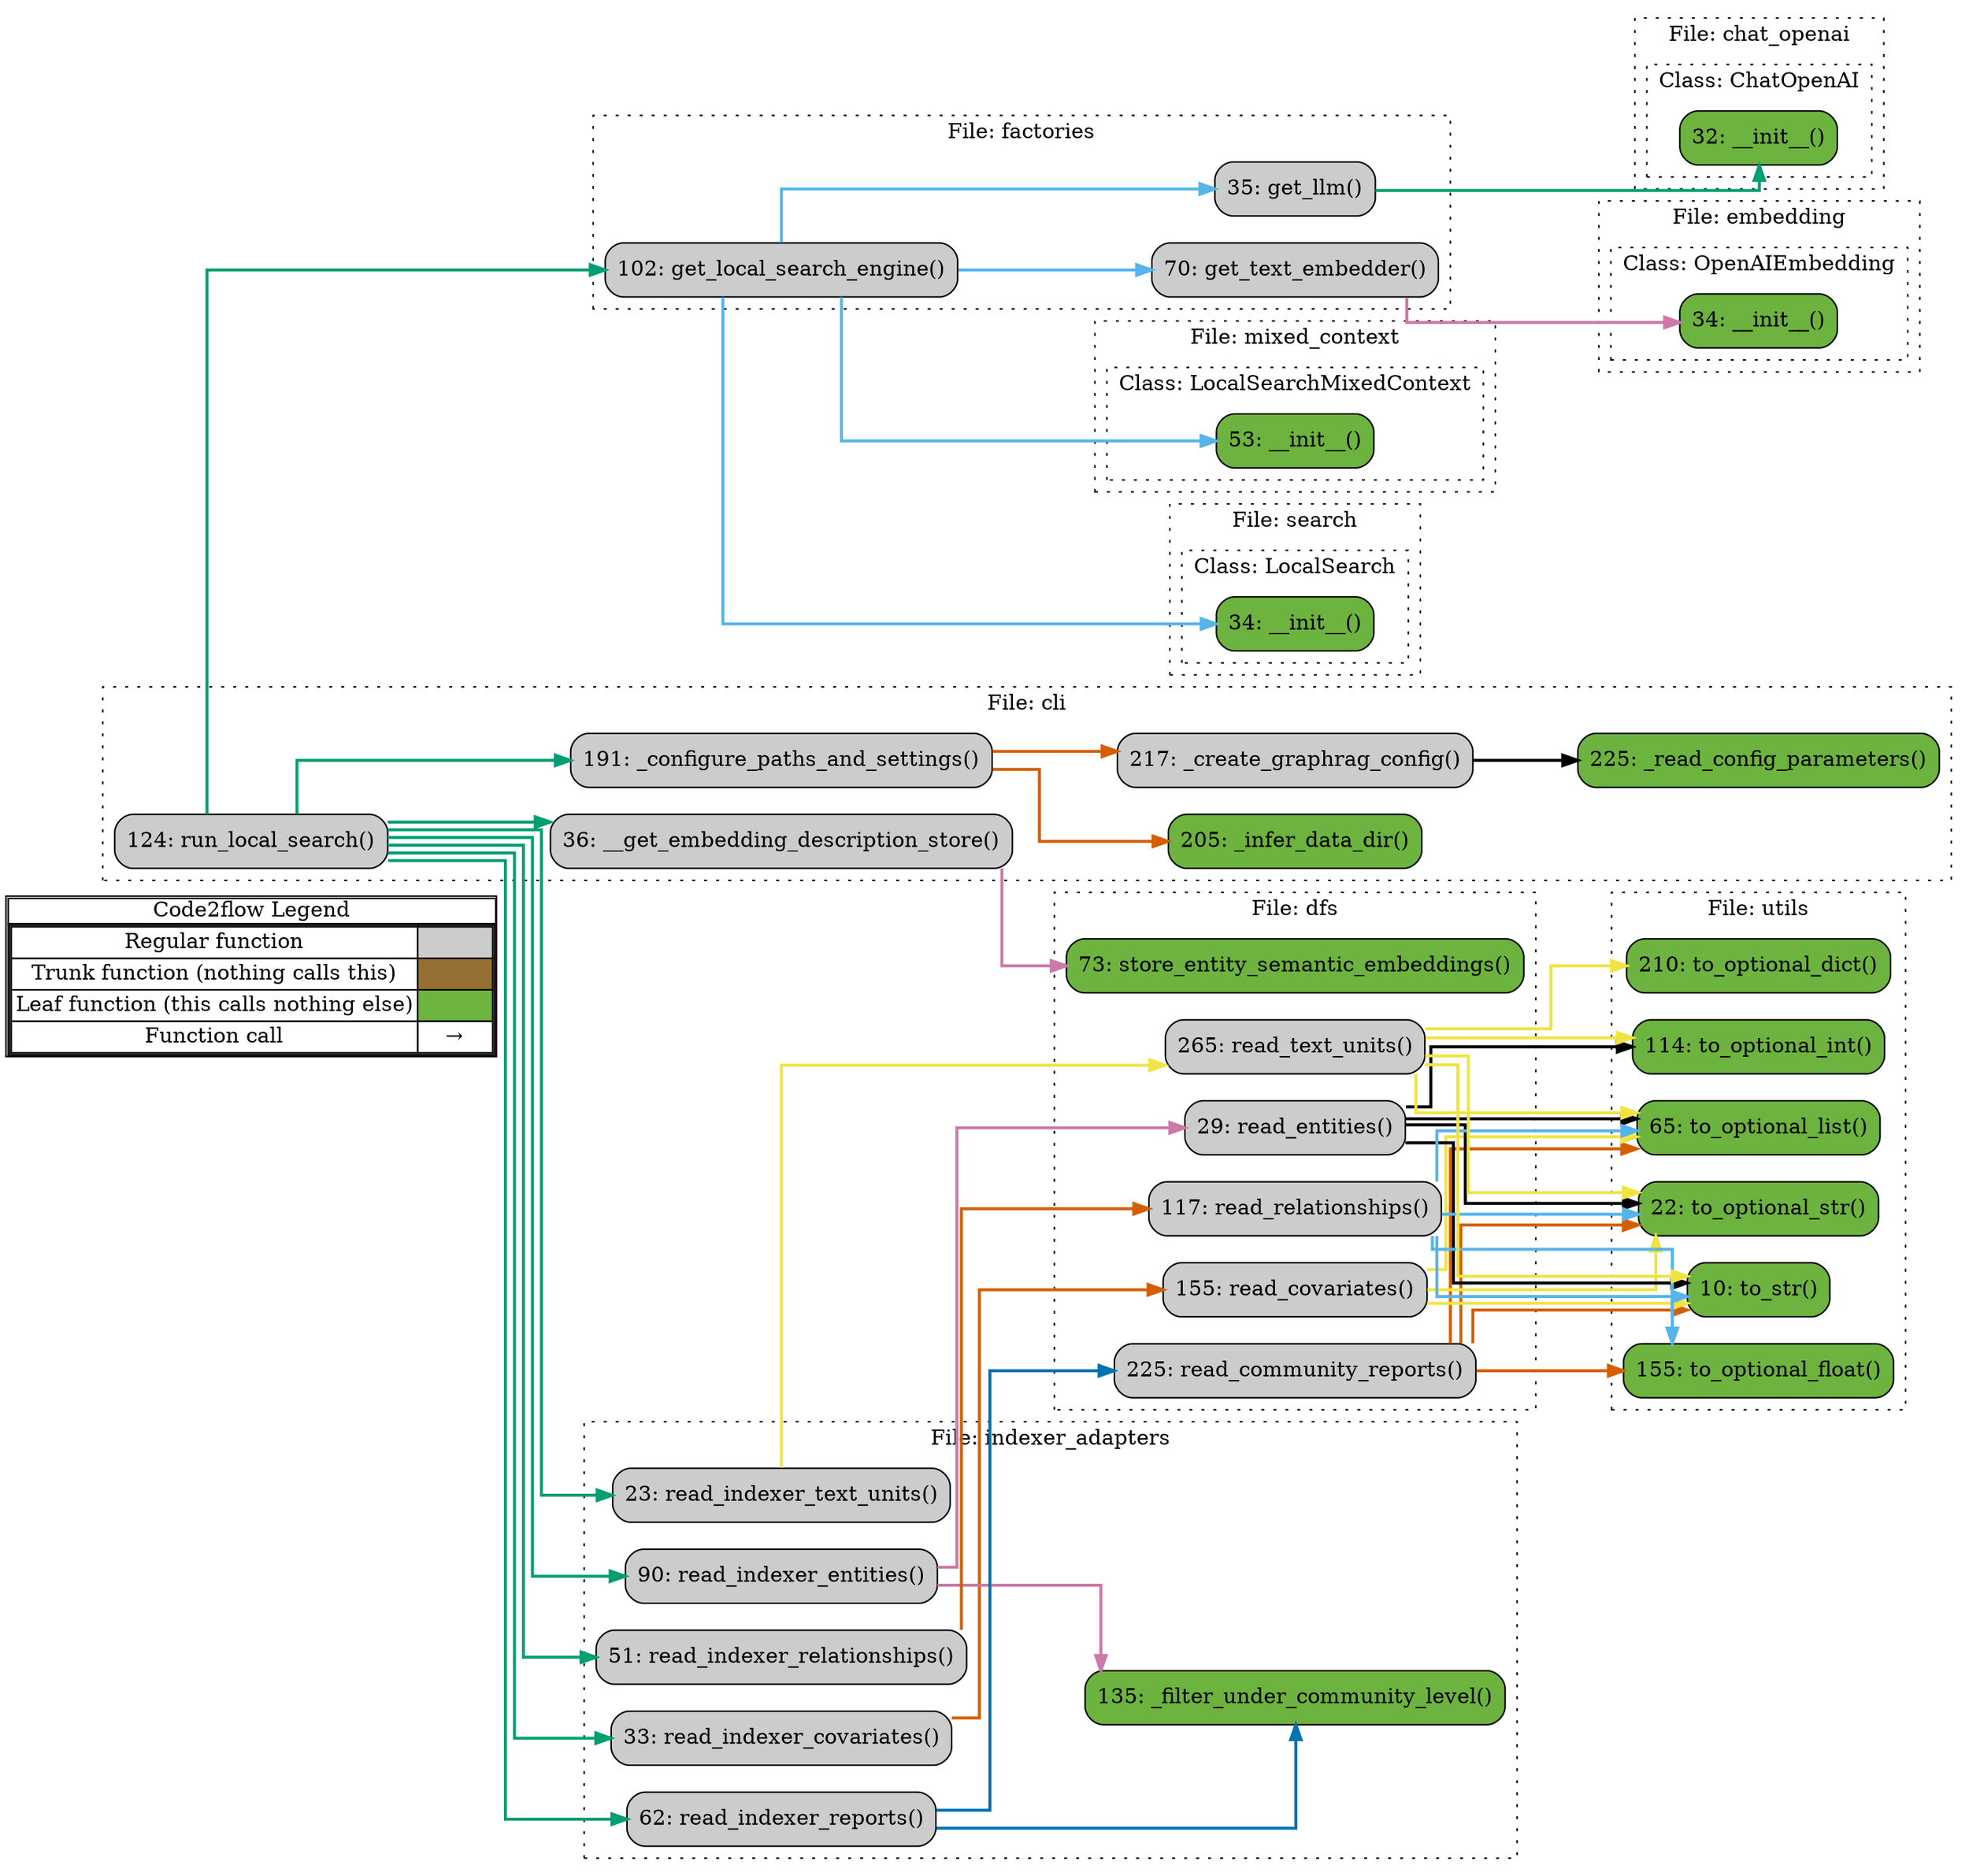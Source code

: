 digraph G {
concentrate=true;
splines="ortho";
rankdir="LR";
subgraph legend{
    rank = min;
    label = "legend";
    Legend [shape=none, margin=0, label = <
        <table cellspacing="0" cellpadding="0" border="1"><tr><td>Code2flow Legend</td></tr><tr><td>
        <table cellspacing="0">
        <tr><td>Regular function</td><td width="50px" bgcolor='#cccccc'></td></tr>
        <tr><td>Trunk function (nothing calls this)</td><td bgcolor='#966F33'></td></tr>
        <tr><td>Leaf function (this calls nothing else)</td><td bgcolor='#6db33f'></td></tr>
        <tr><td>Function call</td><td><font color='black'>&#8594;</font></td></tr>
        </table></td></tr></table>
        >];
}node_00a484a6 [label="32: __init__()" name="chat_openai::ChatOpenAI.__init__" shape="rect" style="rounded,filled" fillcolor="#6db33f" ];
node_17eb7ba7 [label="36: __get_embedding_description_store()" name="cli::__get_embedding_description_store" shape="rect" style="rounded,filled" fillcolor="#cccccc" ];
node_d28d47fe [label="191: _configure_paths_and_settings()" name="cli::_configure_paths_and_settings" shape="rect" style="rounded,filled" fillcolor="#cccccc" ];
node_a4dd3958 [label="217: _create_graphrag_config()" name="cli::_create_graphrag_config" shape="rect" style="rounded,filled" fillcolor="#cccccc" ];
node_a061e54b [label="205: _infer_data_dir()" name="cli::_infer_data_dir" shape="rect" style="rounded,filled" fillcolor="#6db33f" ];
node_82590224 [label="225: _read_config_parameters()" name="cli::_read_config_parameters" shape="rect" style="rounded,filled" fillcolor="#6db33f" ];
node_7c11ba8b [label="124: run_local_search()" name="cli::run_local_search" shape="rect" style="rounded,filled" fillcolor="#cccccc" ];
node_9e8aecc6 [label="225: read_community_reports()" name="dfs::read_community_reports" shape="rect" style="rounded,filled" fillcolor="#cccccc" ];
node_076dcea4 [label="155: read_covariates()" name="dfs::read_covariates" shape="rect" style="rounded,filled" fillcolor="#cccccc" ];
node_1f4c2af0 [label="29: read_entities()" name="dfs::read_entities" shape="rect" style="rounded,filled" fillcolor="#cccccc" ];
node_b49b6ad2 [label="117: read_relationships()" name="dfs::read_relationships" shape="rect" style="rounded,filled" fillcolor="#cccccc" ];
node_dc2f7784 [label="265: read_text_units()" name="dfs::read_text_units" shape="rect" style="rounded,filled" fillcolor="#cccccc" ];
node_1eae3091 [label="73: store_entity_semantic_embeddings()" name="dfs::store_entity_semantic_embeddings" shape="rect" style="rounded,filled" fillcolor="#6db33f" ];
node_692a5e3d [label="34: __init__()" name="embedding::OpenAIEmbedding.__init__" shape="rect" style="rounded,filled" fillcolor="#6db33f" ];
node_3a1c42bb [label="35: get_llm()" name="factories::get_llm" shape="rect" style="rounded,filled" fillcolor="#cccccc" ];
node_7bef8f7a [label="102: get_local_search_engine()" name="factories::get_local_search_engine" shape="rect" style="rounded,filled" fillcolor="#cccccc" ];
node_9741c547 [label="70: get_text_embedder()" name="factories::get_text_embedder" shape="rect" style="rounded,filled" fillcolor="#cccccc" ];
node_0d396121 [label="135: _filter_under_community_level()" name="indexer_adapters::_filter_under_community_level" shape="rect" style="rounded,filled" fillcolor="#6db33f" ];
node_cabd4e5e [label="33: read_indexer_covariates()" name="indexer_adapters::read_indexer_covariates" shape="rect" style="rounded,filled" fillcolor="#cccccc" ];
node_08a56887 [label="90: read_indexer_entities()" name="indexer_adapters::read_indexer_entities" shape="rect" style="rounded,filled" fillcolor="#cccccc" ];
node_094632e6 [label="51: read_indexer_relationships()" name="indexer_adapters::read_indexer_relationships" shape="rect" style="rounded,filled" fillcolor="#cccccc" ];
node_3fd2bc0d [label="62: read_indexer_reports()" name="indexer_adapters::read_indexer_reports" shape="rect" style="rounded,filled" fillcolor="#cccccc" ];
node_04305564 [label="23: read_indexer_text_units()" name="indexer_adapters::read_indexer_text_units" shape="rect" style="rounded,filled" fillcolor="#cccccc" ];
node_e0570879 [label="53: __init__()" name="mixed_context::LocalSearchMixedContext.__init__" shape="rect" style="rounded,filled" fillcolor="#6db33f" ];
node_0847b978 [label="34: __init__()" name="search::LocalSearch.__init__" shape="rect" style="rounded,filled" fillcolor="#6db33f" ];
node_ffd15eac [label="210: to_optional_dict()" name="utils::to_optional_dict" shape="rect" style="rounded,filled" fillcolor="#6db33f" ];
node_1a0c535b [label="155: to_optional_float()" name="utils::to_optional_float" shape="rect" style="rounded,filled" fillcolor="#6db33f" ];
node_03906f39 [label="114: to_optional_int()" name="utils::to_optional_int" shape="rect" style="rounded,filled" fillcolor="#6db33f" ];
node_1e4503dd [label="65: to_optional_list()" name="utils::to_optional_list" shape="rect" style="rounded,filled" fillcolor="#6db33f" ];
node_630efa57 [label="22: to_optional_str()" name="utils::to_optional_str" shape="rect" style="rounded,filled" fillcolor="#6db33f" ];
node_706820b7 [label="10: to_str()" name="utils::to_str" shape="rect" style="rounded,filled" fillcolor="#6db33f" ];
node_17eb7ba7 -> node_1eae3091 [color="#CC79A7" penwidth="2"];
node_d28d47fe -> node_a4dd3958 [color="#D55E00" penwidth="2"];
node_d28d47fe -> node_a061e54b [color="#D55E00" penwidth="2"];
node_a4dd3958 -> node_82590224 [color="#000000" penwidth="2"];
node_7c11ba8b -> node_17eb7ba7 [color="#009E73" penwidth="2"];
node_7c11ba8b -> node_d28d47fe [color="#009E73" penwidth="2"];
node_7c11ba8b -> node_7bef8f7a [color="#009E73" penwidth="2"];
node_7c11ba8b -> node_cabd4e5e [color="#009E73" penwidth="2"];
node_7c11ba8b -> node_08a56887 [color="#009E73" penwidth="2"];
node_7c11ba8b -> node_094632e6 [color="#009E73" penwidth="2"];
node_7c11ba8b -> node_3fd2bc0d [color="#009E73" penwidth="2"];
node_7c11ba8b -> node_04305564 [color="#009E73" penwidth="2"];
node_9e8aecc6 -> node_1a0c535b [color="#D55E00" penwidth="2"];
node_9e8aecc6 -> node_1e4503dd [color="#D55E00" penwidth="2"];
node_9e8aecc6 -> node_1e4503dd [color="#D55E00" penwidth="2"];
node_9e8aecc6 -> node_630efa57 [color="#D55E00" penwidth="2"];
node_9e8aecc6 -> node_706820b7 [color="#D55E00" penwidth="2"];
node_9e8aecc6 -> node_706820b7 [color="#D55E00" penwidth="2"];
node_9e8aecc6 -> node_706820b7 [color="#D55E00" penwidth="2"];
node_9e8aecc6 -> node_706820b7 [color="#D55E00" penwidth="2"];
node_9e8aecc6 -> node_706820b7 [color="#D55E00" penwidth="2"];
node_076dcea4 -> node_1e4503dd [color="#F0E442" penwidth="2"];
node_076dcea4 -> node_1e4503dd [color="#F0E442" penwidth="2"];
node_076dcea4 -> node_630efa57 [color="#F0E442" penwidth="2"];
node_076dcea4 -> node_706820b7 [color="#F0E442" penwidth="2"];
node_076dcea4 -> node_706820b7 [color="#F0E442" penwidth="2"];
node_076dcea4 -> node_706820b7 [color="#F0E442" penwidth="2"];
node_076dcea4 -> node_706820b7 [color="#F0E442" penwidth="2"];
node_1f4c2af0 -> node_03906f39 [color="#000000" penwidth="2"];
node_1f4c2af0 -> node_1e4503dd [color="#000000" penwidth="2"];
node_1f4c2af0 -> node_1e4503dd [color="#000000" penwidth="2"];
node_1f4c2af0 -> node_1e4503dd [color="#000000" penwidth="2"];
node_1f4c2af0 -> node_1e4503dd [color="#000000" penwidth="2"];
node_1f4c2af0 -> node_1e4503dd [color="#000000" penwidth="2"];
node_1f4c2af0 -> node_1e4503dd [color="#000000" penwidth="2"];
node_1f4c2af0 -> node_630efa57 [color="#000000" penwidth="2"];
node_1f4c2af0 -> node_630efa57 [color="#000000" penwidth="2"];
node_1f4c2af0 -> node_630efa57 [color="#000000" penwidth="2"];
node_1f4c2af0 -> node_706820b7 [color="#000000" penwidth="2"];
node_1f4c2af0 -> node_706820b7 [color="#000000" penwidth="2"];
node_b49b6ad2 -> node_1a0c535b [color="#56B4E9" penwidth="2"];
node_b49b6ad2 -> node_1e4503dd [color="#56B4E9" penwidth="2"];
node_b49b6ad2 -> node_1e4503dd [color="#56B4E9" penwidth="2"];
node_b49b6ad2 -> node_1e4503dd [color="#56B4E9" penwidth="2"];
node_b49b6ad2 -> node_630efa57 [color="#56B4E9" penwidth="2"];
node_b49b6ad2 -> node_630efa57 [color="#56B4E9" penwidth="2"];
node_b49b6ad2 -> node_706820b7 [color="#56B4E9" penwidth="2"];
node_b49b6ad2 -> node_706820b7 [color="#56B4E9" penwidth="2"];
node_b49b6ad2 -> node_706820b7 [color="#56B4E9" penwidth="2"];
node_dc2f7784 -> node_ffd15eac [color="#F0E442" penwidth="2"];
node_dc2f7784 -> node_03906f39 [color="#F0E442" penwidth="2"];
node_dc2f7784 -> node_1e4503dd [color="#F0E442" penwidth="2"];
node_dc2f7784 -> node_1e4503dd [color="#F0E442" penwidth="2"];
node_dc2f7784 -> node_1e4503dd [color="#F0E442" penwidth="2"];
node_dc2f7784 -> node_1e4503dd [color="#F0E442" penwidth="2"];
node_dc2f7784 -> node_630efa57 [color="#F0E442" penwidth="2"];
node_dc2f7784 -> node_706820b7 [color="#F0E442" penwidth="2"];
node_dc2f7784 -> node_706820b7 [color="#F0E442" penwidth="2"];
node_3a1c42bb -> node_00a484a6 [color="#009E73" penwidth="2"];
node_7bef8f7a -> node_3a1c42bb [color="#56B4E9" penwidth="2"];
node_7bef8f7a -> node_9741c547 [color="#56B4E9" penwidth="2"];
node_7bef8f7a -> node_e0570879 [color="#56B4E9" penwidth="2"];
node_7bef8f7a -> node_0847b978 [color="#56B4E9" penwidth="2"];
node_9741c547 -> node_692a5e3d [color="#CC79A7" penwidth="2"];
node_cabd4e5e -> node_076dcea4 [color="#D55E00" penwidth="2"];
node_08a56887 -> node_1f4c2af0 [color="#CC79A7" penwidth="2"];
node_08a56887 -> node_0d396121 [color="#CC79A7" penwidth="2"];
node_094632e6 -> node_b49b6ad2 [color="#D55E00" penwidth="2"];
node_3fd2bc0d -> node_9e8aecc6 [color="#0072B2" penwidth="2"];
node_3fd2bc0d -> node_0d396121 [color="#0072B2" penwidth="2"];
node_3fd2bc0d -> node_0d396121 [color="#0072B2" penwidth="2"];
node_04305564 -> node_dc2f7784 [color="#F0E442" penwidth="2"];
subgraph cluster_6ab68cbb {
    label="File: chat_openai";
    name="chat_openai";
    style="filled";
    graph[style=dotted];
    subgraph cluster_7f3b68ca {
        node_00a484a6;
        label="Class: ChatOpenAI";
        name="ChatOpenAI";
        style="filled";
        graph[style=dotted];
    };
};
subgraph cluster_57435578 {
    node_17eb7ba7 node_7c11ba8b node_d28d47fe node_a061e54b node_a4dd3958 node_82590224;
    label="File: cli";
    name="cli";
    style="filled";
    graph[style=dotted];
};
subgraph cluster_9068d58d {
    node_1f4c2af0 node_1eae3091 node_b49b6ad2 node_076dcea4 node_9e8aecc6 node_dc2f7784;
    label="File: dfs";
    name="dfs";
    style="filled";
    graph[style=dotted];
};
subgraph cluster_845975e6 {
    label="File: embedding";
    name="embedding";
    style="filled";
    graph[style=dotted];
    subgraph cluster_42899773 {
        node_692a5e3d;
        label="Class: OpenAIEmbedding";
        name="OpenAIEmbedding";
        style="filled";
        graph[style=dotted];
    };
};
subgraph cluster_38dbfbb2 {
    node_3a1c42bb node_9741c547 node_7bef8f7a;
    label="File: factories";
    name="factories";
    style="filled";
    graph[style=dotted];
};
subgraph cluster_3b2209eb {
    node_04305564 node_cabd4e5e node_094632e6 node_3fd2bc0d node_08a56887 node_0d396121;
    label="File: indexer_adapters";
    name="indexer_adapters";
    style="filled";
    graph[style=dotted];
};
subgraph cluster_c5e0fa63 {
    label="File: mixed_context";
    name="mixed_context";
    style="filled";
    graph[style=dotted];
    subgraph cluster_fe871ba9 {
        node_e0570879;
        label="Class: LocalSearchMixedContext";
        name="LocalSearchMixedContext";
        style="filled";
        graph[style=dotted];
    };
};
subgraph cluster_e03ba668 {
    label="File: search";
    name="search";
    style="filled";
    graph[style=dotted];
    subgraph cluster_cd26a2a6 {
        node_0847b978;
        label="Class: LocalSearch";
        name="LocalSearch";
        style="filled";
        graph[style=dotted];
    };
};
subgraph cluster_21237799 {
    node_706820b7 node_630efa57 node_1e4503dd node_03906f39 node_1a0c535b node_ffd15eac;
    label="File: utils";
    name="utils";
    style="filled";
    graph[style=dotted];
};
}
